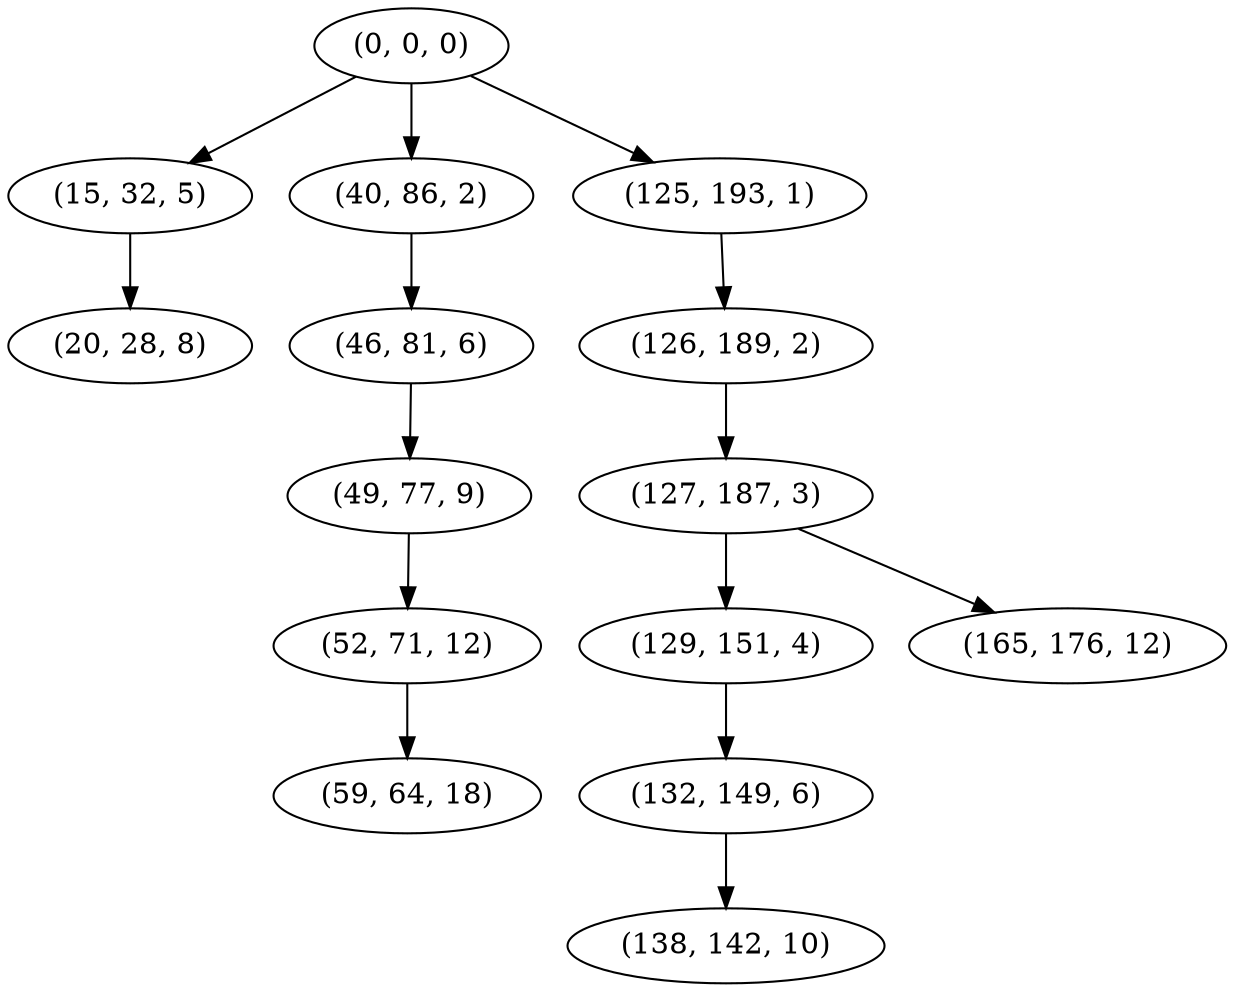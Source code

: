 digraph tree {
    "(0, 0, 0)";
    "(15, 32, 5)";
    "(20, 28, 8)";
    "(40, 86, 2)";
    "(46, 81, 6)";
    "(49, 77, 9)";
    "(52, 71, 12)";
    "(59, 64, 18)";
    "(125, 193, 1)";
    "(126, 189, 2)";
    "(127, 187, 3)";
    "(129, 151, 4)";
    "(132, 149, 6)";
    "(138, 142, 10)";
    "(165, 176, 12)";
    "(0, 0, 0)" -> "(15, 32, 5)";
    "(0, 0, 0)" -> "(40, 86, 2)";
    "(0, 0, 0)" -> "(125, 193, 1)";
    "(15, 32, 5)" -> "(20, 28, 8)";
    "(40, 86, 2)" -> "(46, 81, 6)";
    "(46, 81, 6)" -> "(49, 77, 9)";
    "(49, 77, 9)" -> "(52, 71, 12)";
    "(52, 71, 12)" -> "(59, 64, 18)";
    "(125, 193, 1)" -> "(126, 189, 2)";
    "(126, 189, 2)" -> "(127, 187, 3)";
    "(127, 187, 3)" -> "(129, 151, 4)";
    "(127, 187, 3)" -> "(165, 176, 12)";
    "(129, 151, 4)" -> "(132, 149, 6)";
    "(132, 149, 6)" -> "(138, 142, 10)";
}
